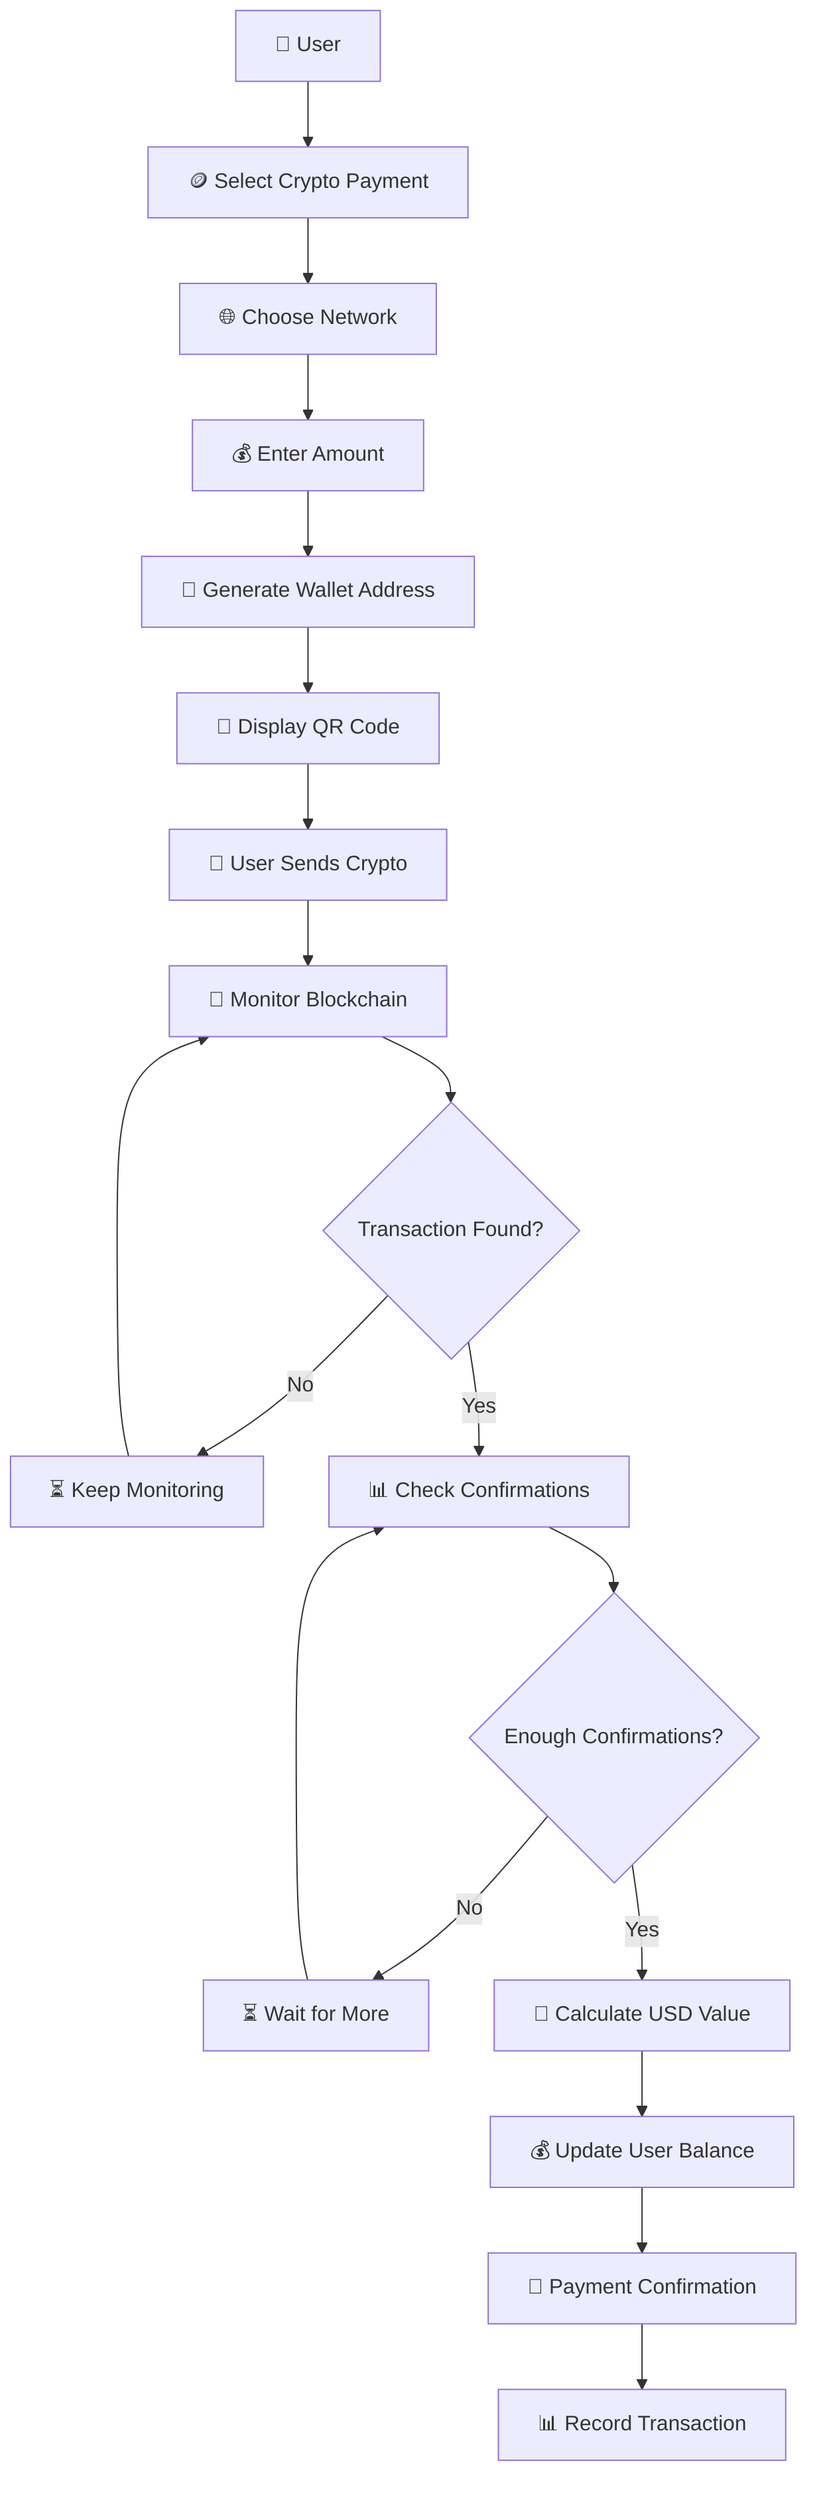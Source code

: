 flowchart TD
    A[👤 User] --> B[🪙 Select Crypto Payment]
    B --> C[🌐 Choose Network]
    C --> D[💰 Enter Amount]
    D --> E[🔗 Generate Wallet Address]
    E --> F[📱 Display QR Code]
    F --> G[👤 User Sends Crypto]
    G --> H[🔄 Monitor Blockchain]
    H --> I{Transaction Found?}
    I -->|No| J[⏳ Keep Monitoring]
    J --> H
    I -->|Yes| K[📊 Check Confirmations]
    K --> L{Enough Confirmations?}
    L -->|No| M[⏳ Wait for More]
    M --> K
    L -->|Yes| N[💱 Calculate USD Value]
    N --> O[💰 Update User Balance]
    O --> P[📧 Payment Confirmation]
    P --> Q[📊 Record Transaction]